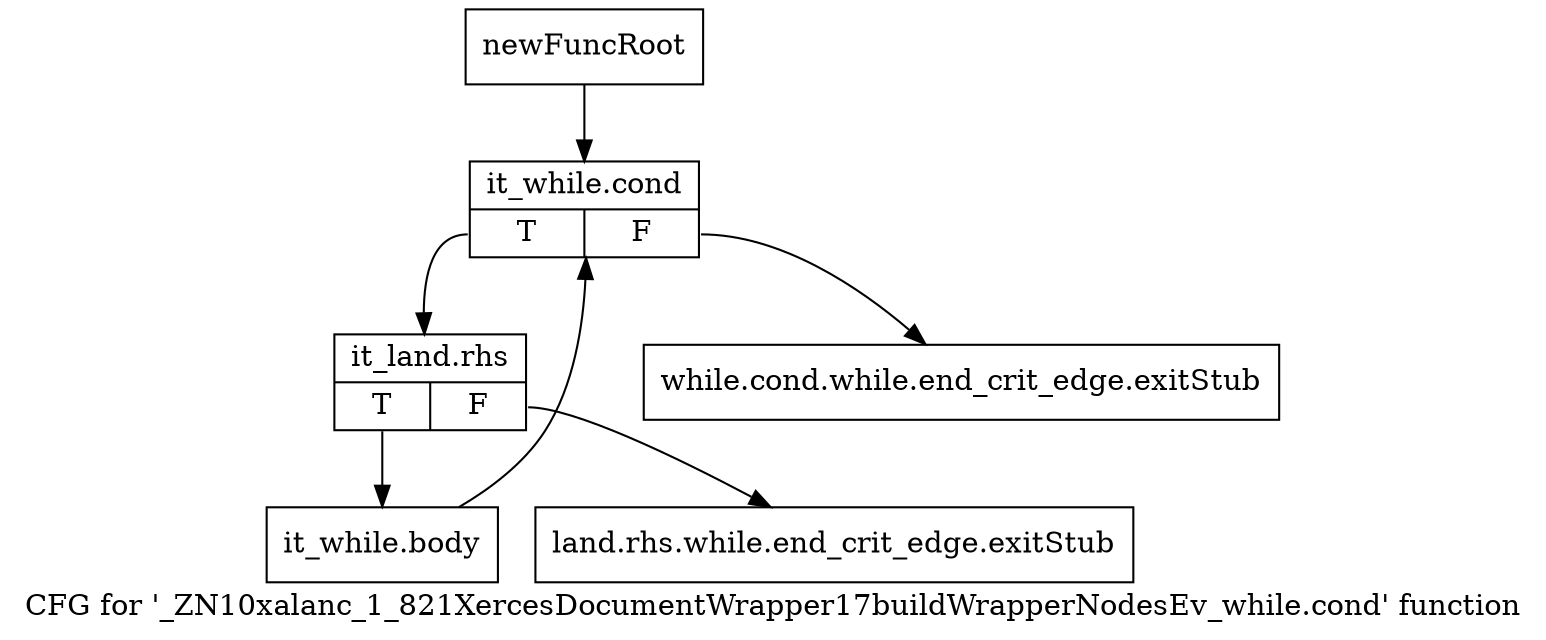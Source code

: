 digraph "CFG for '_ZN10xalanc_1_821XercesDocumentWrapper17buildWrapperNodesEv_while.cond' function" {
	label="CFG for '_ZN10xalanc_1_821XercesDocumentWrapper17buildWrapperNodesEv_while.cond' function";

	Node0x84b9400 [shape=record,label="{newFuncRoot}"];
	Node0x84b9400 -> Node0x84b94f0;
	Node0x84b9450 [shape=record,label="{while.cond.while.end_crit_edge.exitStub}"];
	Node0x84b94a0 [shape=record,label="{land.rhs.while.end_crit_edge.exitStub}"];
	Node0x84b94f0 [shape=record,label="{it_while.cond|{<s0>T|<s1>F}}"];
	Node0x84b94f0:s0 -> Node0x84b9540;
	Node0x84b94f0:s1 -> Node0x84b9450;
	Node0x84b9540 [shape=record,label="{it_land.rhs|{<s0>T|<s1>F}}"];
	Node0x84b9540:s0 -> Node0x84b9590;
	Node0x84b9540:s1 -> Node0x84b94a0;
	Node0x84b9590 [shape=record,label="{it_while.body}"];
	Node0x84b9590 -> Node0x84b94f0;
}
